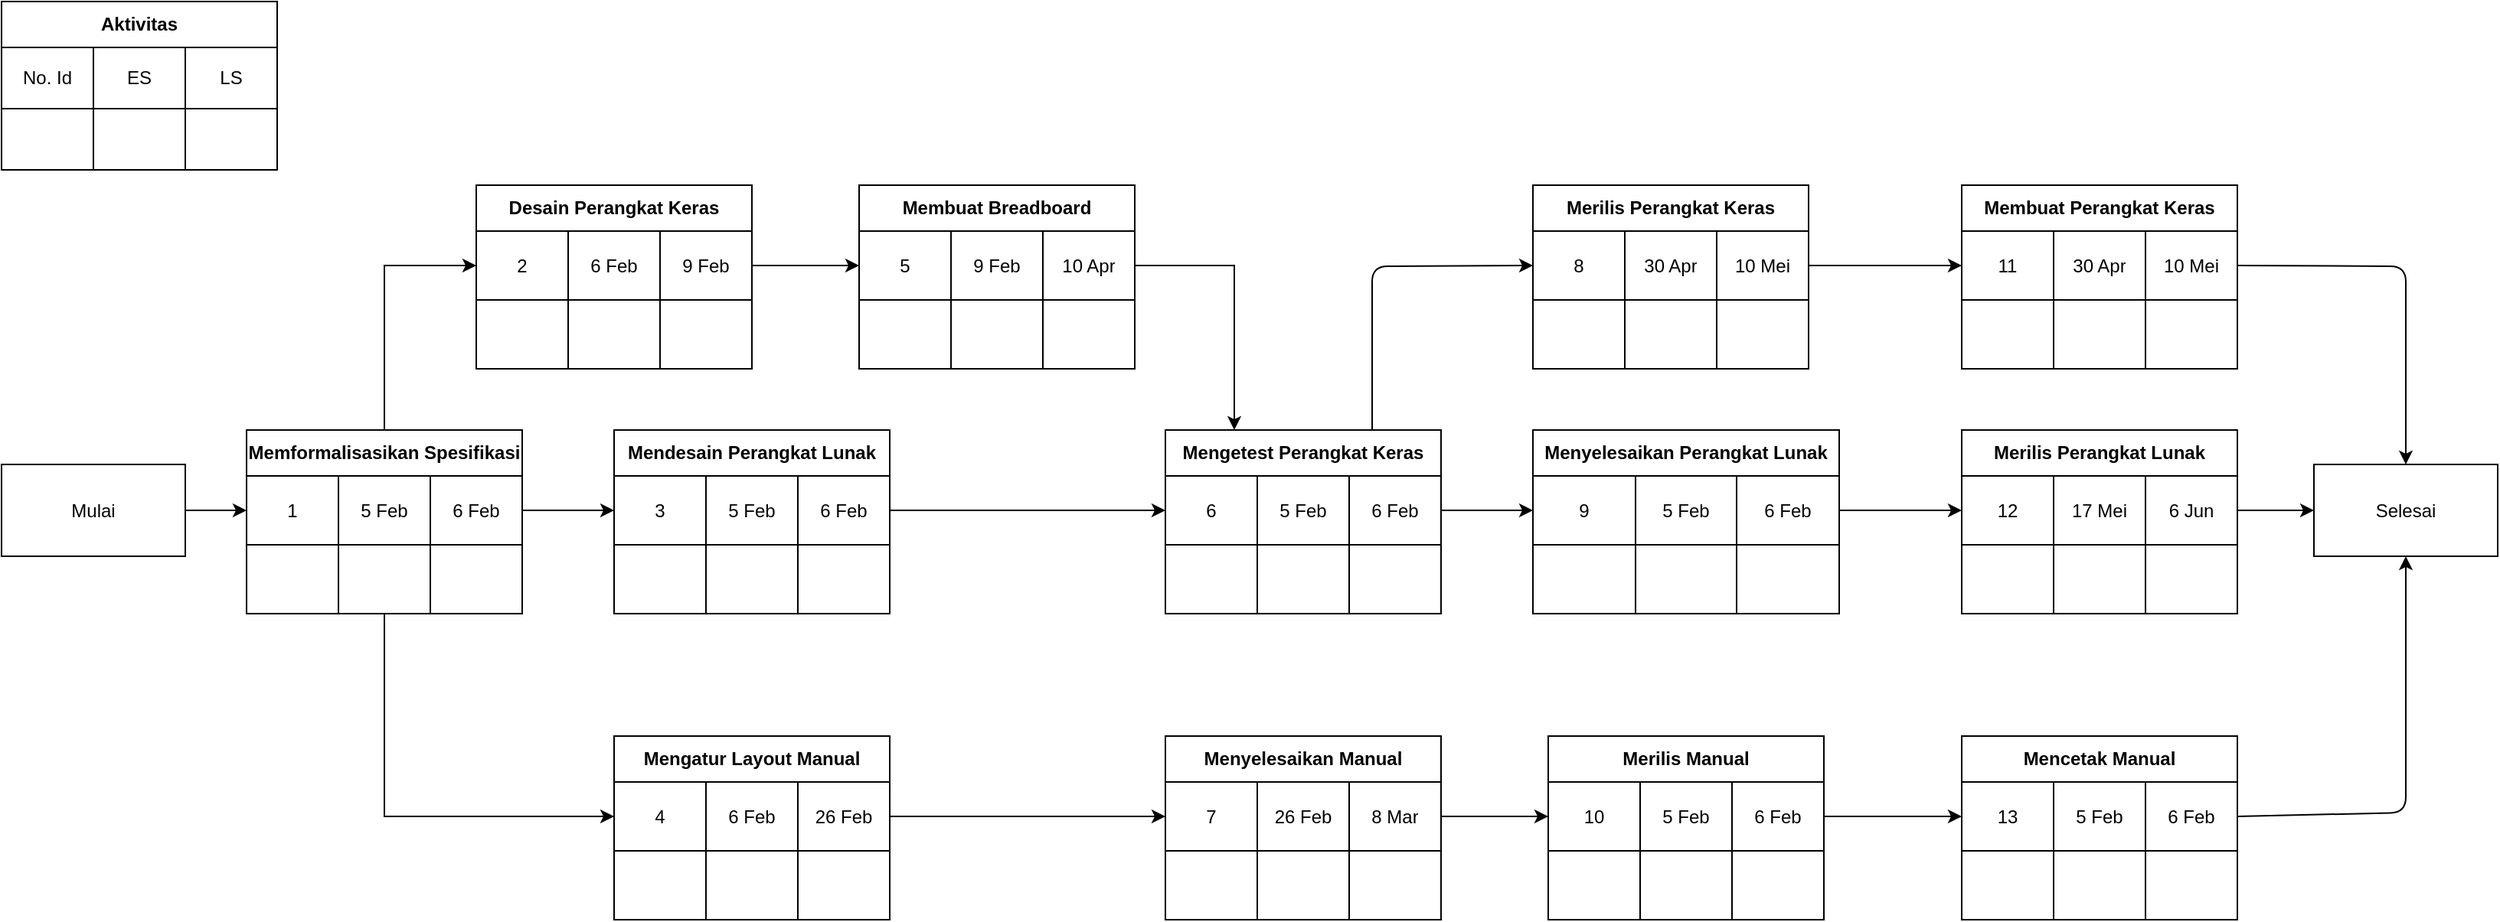 <mxfile version="13.10.0" type="github" pages="2">
  <diagram id="w-n2yBOvHbMStAPGtrfh" name="Page-1">
    <mxGraphModel dx="1504" dy="682" grid="1" gridSize="10" guides="1" tooltips="1" connect="1" arrows="1" fold="1" page="1" pageScale="1" pageWidth="850" pageHeight="1100" math="0" shadow="0">
      <root>
        <mxCell id="0" />
        <mxCell id="1" parent="0" />
        <mxCell id="4v-OU17Cv-sKRTJld7IA-16" value="Aktivitas" style="shape=table;html=1;whiteSpace=wrap;startSize=30;container=1;collapsible=0;childLayout=tableLayout;fontStyle=1;align=center;" vertex="1" parent="1">
          <mxGeometry width="180" height="110" as="geometry" />
        </mxCell>
        <mxCell id="4v-OU17Cv-sKRTJld7IA-17" value="" style="shape=partialRectangle;html=1;whiteSpace=wrap;collapsible=0;dropTarget=0;pointerEvents=0;fillColor=none;top=0;left=0;bottom=0;right=0;points=[[0,0.5],[1,0.5]];portConstraint=eastwest;" vertex="1" parent="4v-OU17Cv-sKRTJld7IA-16">
          <mxGeometry y="30" width="180" height="40" as="geometry" />
        </mxCell>
        <mxCell id="4v-OU17Cv-sKRTJld7IA-18" value="No. Id" style="shape=partialRectangle;html=1;whiteSpace=wrap;connectable=0;fillColor=none;top=0;left=0;bottom=0;right=0;overflow=hidden;" vertex="1" parent="4v-OU17Cv-sKRTJld7IA-17">
          <mxGeometry width="60" height="40" as="geometry" />
        </mxCell>
        <mxCell id="4v-OU17Cv-sKRTJld7IA-19" value="&lt;span&gt;ES&lt;/span&gt;" style="shape=partialRectangle;html=1;whiteSpace=wrap;connectable=0;fillColor=none;top=0;left=0;bottom=0;right=0;overflow=hidden;" vertex="1" parent="4v-OU17Cv-sKRTJld7IA-17">
          <mxGeometry x="60" width="60" height="40" as="geometry" />
        </mxCell>
        <mxCell id="4v-OU17Cv-sKRTJld7IA-20" value="LS" style="shape=partialRectangle;html=1;whiteSpace=wrap;connectable=0;fillColor=none;top=0;left=0;bottom=0;right=0;overflow=hidden;" vertex="1" parent="4v-OU17Cv-sKRTJld7IA-17">
          <mxGeometry x="120" width="60" height="40" as="geometry" />
        </mxCell>
        <mxCell id="4v-OU17Cv-sKRTJld7IA-21" value="" style="shape=partialRectangle;html=1;whiteSpace=wrap;collapsible=0;dropTarget=0;pointerEvents=0;fillColor=none;top=0;left=0;bottom=0;right=0;points=[[0,0.5],[1,0.5]];portConstraint=eastwest;" vertex="1" parent="4v-OU17Cv-sKRTJld7IA-16">
          <mxGeometry y="70" width="180" height="40" as="geometry" />
        </mxCell>
        <mxCell id="4v-OU17Cv-sKRTJld7IA-22" value="" style="shape=partialRectangle;html=1;whiteSpace=wrap;connectable=0;fillColor=none;top=0;left=0;bottom=0;right=0;overflow=hidden;" vertex="1" parent="4v-OU17Cv-sKRTJld7IA-21">
          <mxGeometry width="60" height="40" as="geometry" />
        </mxCell>
        <mxCell id="4v-OU17Cv-sKRTJld7IA-23" value="" style="shape=partialRectangle;html=1;whiteSpace=wrap;connectable=0;fillColor=none;top=0;left=0;bottom=0;right=0;overflow=hidden;" vertex="1" parent="4v-OU17Cv-sKRTJld7IA-21">
          <mxGeometry x="60" width="60" height="40" as="geometry" />
        </mxCell>
        <mxCell id="4v-OU17Cv-sKRTJld7IA-24" value="" style="shape=partialRectangle;html=1;whiteSpace=wrap;connectable=0;fillColor=none;top=0;left=0;bottom=0;right=0;overflow=hidden;" vertex="1" parent="4v-OU17Cv-sKRTJld7IA-21">
          <mxGeometry x="120" width="60" height="40" as="geometry" />
        </mxCell>
        <mxCell id="4v-OU17Cv-sKRTJld7IA-55" style="edgeStyle=orthogonalEdgeStyle;rounded=0;orthogonalLoop=1;jettySize=auto;html=1;entryX=0;entryY=0.5;entryDx=0;entryDy=0;" edge="1" parent="1" source="4v-OU17Cv-sKRTJld7IA-29" target="4v-OU17Cv-sKRTJld7IA-43">
          <mxGeometry relative="1" as="geometry" />
        </mxCell>
        <mxCell id="4v-OU17Cv-sKRTJld7IA-65" style="edgeStyle=orthogonalEdgeStyle;rounded=0;orthogonalLoop=1;jettySize=auto;html=1;entryX=0;entryY=0.5;entryDx=0;entryDy=0;" edge="1" parent="1" source="4v-OU17Cv-sKRTJld7IA-29" target="4v-OU17Cv-sKRTJld7IA-57">
          <mxGeometry relative="1" as="geometry" />
        </mxCell>
        <mxCell id="4v-OU17Cv-sKRTJld7IA-29" value="Memformalisasikan Spesifikasi" style="shape=table;html=1;whiteSpace=wrap;startSize=30;container=1;collapsible=0;childLayout=tableLayout;fontStyle=1;align=center;" vertex="1" parent="1">
          <mxGeometry x="160" y="280" width="180" height="120" as="geometry" />
        </mxCell>
        <mxCell id="4v-OU17Cv-sKRTJld7IA-30" value="" style="shape=partialRectangle;html=1;whiteSpace=wrap;collapsible=0;dropTarget=0;pointerEvents=0;fillColor=none;top=0;left=0;bottom=0;right=0;points=[[0,0.5],[1,0.5]];portConstraint=eastwest;" vertex="1" parent="4v-OU17Cv-sKRTJld7IA-29">
          <mxGeometry y="30" width="180" height="45" as="geometry" />
        </mxCell>
        <mxCell id="4v-OU17Cv-sKRTJld7IA-31" value="1" style="shape=partialRectangle;html=1;whiteSpace=wrap;connectable=0;fillColor=none;top=0;left=0;bottom=0;right=0;overflow=hidden;" vertex="1" parent="4v-OU17Cv-sKRTJld7IA-30">
          <mxGeometry width="60" height="45" as="geometry" />
        </mxCell>
        <mxCell id="4v-OU17Cv-sKRTJld7IA-32" value="&lt;span&gt;5 Feb&lt;/span&gt;" style="shape=partialRectangle;html=1;whiteSpace=wrap;connectable=0;fillColor=none;top=0;left=0;bottom=0;right=0;overflow=hidden;" vertex="1" parent="4v-OU17Cv-sKRTJld7IA-30">
          <mxGeometry x="60" width="60" height="45" as="geometry" />
        </mxCell>
        <mxCell id="4v-OU17Cv-sKRTJld7IA-33" value="6 Feb" style="shape=partialRectangle;html=1;whiteSpace=wrap;connectable=0;fillColor=none;top=0;left=0;bottom=0;right=0;overflow=hidden;" vertex="1" parent="4v-OU17Cv-sKRTJld7IA-30">
          <mxGeometry x="120" width="60" height="45" as="geometry" />
        </mxCell>
        <mxCell id="4v-OU17Cv-sKRTJld7IA-34" value="" style="shape=partialRectangle;html=1;whiteSpace=wrap;collapsible=0;dropTarget=0;pointerEvents=0;fillColor=none;top=0;left=0;bottom=0;right=0;points=[[0,0.5],[1,0.5]];portConstraint=eastwest;" vertex="1" parent="4v-OU17Cv-sKRTJld7IA-29">
          <mxGeometry y="75" width="180" height="45" as="geometry" />
        </mxCell>
        <mxCell id="4v-OU17Cv-sKRTJld7IA-35" value="" style="shape=partialRectangle;html=1;whiteSpace=wrap;connectable=0;fillColor=none;top=0;left=0;bottom=0;right=0;overflow=hidden;" vertex="1" parent="4v-OU17Cv-sKRTJld7IA-34">
          <mxGeometry width="60" height="45" as="geometry" />
        </mxCell>
        <mxCell id="4v-OU17Cv-sKRTJld7IA-36" value="" style="shape=partialRectangle;html=1;whiteSpace=wrap;connectable=0;fillColor=none;top=0;left=0;bottom=0;right=0;overflow=hidden;" vertex="1" parent="4v-OU17Cv-sKRTJld7IA-34">
          <mxGeometry x="60" width="60" height="45" as="geometry" />
        </mxCell>
        <mxCell id="4v-OU17Cv-sKRTJld7IA-37" value="" style="shape=partialRectangle;html=1;whiteSpace=wrap;connectable=0;fillColor=none;top=0;left=0;bottom=0;right=0;overflow=hidden;" vertex="1" parent="4v-OU17Cv-sKRTJld7IA-34">
          <mxGeometry x="120" width="60" height="45" as="geometry" />
        </mxCell>
        <mxCell id="4v-OU17Cv-sKRTJld7IA-42" value="Desain Perangkat Keras" style="shape=table;html=1;whiteSpace=wrap;startSize=30;container=1;collapsible=0;childLayout=tableLayout;fontStyle=1;align=center;" vertex="1" parent="1">
          <mxGeometry x="310" y="120" width="180" height="120" as="geometry" />
        </mxCell>
        <mxCell id="4v-OU17Cv-sKRTJld7IA-43" value="" style="shape=partialRectangle;html=1;whiteSpace=wrap;collapsible=0;dropTarget=0;pointerEvents=0;fillColor=none;top=0;left=0;bottom=0;right=0;points=[[0,0.5],[1,0.5]];portConstraint=eastwest;" vertex="1" parent="4v-OU17Cv-sKRTJld7IA-42">
          <mxGeometry y="30" width="180" height="45" as="geometry" />
        </mxCell>
        <mxCell id="4v-OU17Cv-sKRTJld7IA-44" value="2" style="shape=partialRectangle;html=1;whiteSpace=wrap;connectable=0;fillColor=none;top=0;left=0;bottom=0;right=0;overflow=hidden;" vertex="1" parent="4v-OU17Cv-sKRTJld7IA-43">
          <mxGeometry width="60" height="45" as="geometry" />
        </mxCell>
        <mxCell id="4v-OU17Cv-sKRTJld7IA-45" value="&lt;span&gt;6 Feb&lt;/span&gt;" style="shape=partialRectangle;html=1;whiteSpace=wrap;connectable=0;fillColor=none;top=0;left=0;bottom=0;right=0;overflow=hidden;" vertex="1" parent="4v-OU17Cv-sKRTJld7IA-43">
          <mxGeometry x="60" width="60" height="45" as="geometry" />
        </mxCell>
        <mxCell id="4v-OU17Cv-sKRTJld7IA-46" value="9 Feb" style="shape=partialRectangle;html=1;whiteSpace=wrap;connectable=0;fillColor=none;top=0;left=0;bottom=0;right=0;overflow=hidden;" vertex="1" parent="4v-OU17Cv-sKRTJld7IA-43">
          <mxGeometry x="120" width="60" height="45" as="geometry" />
        </mxCell>
        <mxCell id="4v-OU17Cv-sKRTJld7IA-47" value="" style="shape=partialRectangle;html=1;whiteSpace=wrap;collapsible=0;dropTarget=0;pointerEvents=0;fillColor=none;top=0;left=0;bottom=0;right=0;points=[[0,0.5],[1,0.5]];portConstraint=eastwest;" vertex="1" parent="4v-OU17Cv-sKRTJld7IA-42">
          <mxGeometry y="75" width="180" height="45" as="geometry" />
        </mxCell>
        <mxCell id="4v-OU17Cv-sKRTJld7IA-48" value="" style="shape=partialRectangle;html=1;whiteSpace=wrap;connectable=0;fillColor=none;top=0;left=0;bottom=0;right=0;overflow=hidden;" vertex="1" parent="4v-OU17Cv-sKRTJld7IA-47">
          <mxGeometry width="60" height="45" as="geometry" />
        </mxCell>
        <mxCell id="4v-OU17Cv-sKRTJld7IA-49" value="" style="shape=partialRectangle;html=1;whiteSpace=wrap;connectable=0;fillColor=none;top=0;left=0;bottom=0;right=0;overflow=hidden;" vertex="1" parent="4v-OU17Cv-sKRTJld7IA-47">
          <mxGeometry x="60" width="60" height="45" as="geometry" />
        </mxCell>
        <mxCell id="4v-OU17Cv-sKRTJld7IA-50" value="" style="shape=partialRectangle;html=1;whiteSpace=wrap;connectable=0;fillColor=none;top=0;left=0;bottom=0;right=0;overflow=hidden;" vertex="1" parent="4v-OU17Cv-sKRTJld7IA-47">
          <mxGeometry x="120" width="60" height="45" as="geometry" />
        </mxCell>
        <mxCell id="4v-OU17Cv-sKRTJld7IA-56" value="Mengatur Layout Manual" style="shape=table;html=1;whiteSpace=wrap;startSize=30;container=1;collapsible=0;childLayout=tableLayout;fontStyle=1;align=center;" vertex="1" parent="1">
          <mxGeometry x="400" y="480" width="180" height="120" as="geometry" />
        </mxCell>
        <mxCell id="4v-OU17Cv-sKRTJld7IA-57" value="" style="shape=partialRectangle;html=1;whiteSpace=wrap;collapsible=0;dropTarget=0;pointerEvents=0;fillColor=none;top=0;left=0;bottom=0;right=0;points=[[0,0.5],[1,0.5]];portConstraint=eastwest;" vertex="1" parent="4v-OU17Cv-sKRTJld7IA-56">
          <mxGeometry y="30" width="180" height="45" as="geometry" />
        </mxCell>
        <mxCell id="4v-OU17Cv-sKRTJld7IA-58" value="4" style="shape=partialRectangle;html=1;whiteSpace=wrap;connectable=0;fillColor=none;top=0;left=0;bottom=0;right=0;overflow=hidden;" vertex="1" parent="4v-OU17Cv-sKRTJld7IA-57">
          <mxGeometry width="60" height="45" as="geometry" />
        </mxCell>
        <mxCell id="4v-OU17Cv-sKRTJld7IA-59" value="&lt;span&gt;6 Feb&lt;/span&gt;" style="shape=partialRectangle;html=1;whiteSpace=wrap;connectable=0;fillColor=none;top=0;left=0;bottom=0;right=0;overflow=hidden;" vertex="1" parent="4v-OU17Cv-sKRTJld7IA-57">
          <mxGeometry x="60" width="60" height="45" as="geometry" />
        </mxCell>
        <mxCell id="4v-OU17Cv-sKRTJld7IA-60" value="26 Feb" style="shape=partialRectangle;html=1;whiteSpace=wrap;connectable=0;fillColor=none;top=0;left=0;bottom=0;right=0;overflow=hidden;" vertex="1" parent="4v-OU17Cv-sKRTJld7IA-57">
          <mxGeometry x="120" width="60" height="45" as="geometry" />
        </mxCell>
        <mxCell id="4v-OU17Cv-sKRTJld7IA-61" value="" style="shape=partialRectangle;html=1;whiteSpace=wrap;collapsible=0;dropTarget=0;pointerEvents=0;fillColor=none;top=0;left=0;bottom=0;right=0;points=[[0,0.5],[1,0.5]];portConstraint=eastwest;" vertex="1" parent="4v-OU17Cv-sKRTJld7IA-56">
          <mxGeometry y="75" width="180" height="45" as="geometry" />
        </mxCell>
        <mxCell id="4v-OU17Cv-sKRTJld7IA-62" value="" style="shape=partialRectangle;html=1;whiteSpace=wrap;connectable=0;fillColor=none;top=0;left=0;bottom=0;right=0;overflow=hidden;" vertex="1" parent="4v-OU17Cv-sKRTJld7IA-61">
          <mxGeometry width="60" height="45" as="geometry" />
        </mxCell>
        <mxCell id="4v-OU17Cv-sKRTJld7IA-63" value="" style="shape=partialRectangle;html=1;whiteSpace=wrap;connectable=0;fillColor=none;top=0;left=0;bottom=0;right=0;overflow=hidden;" vertex="1" parent="4v-OU17Cv-sKRTJld7IA-61">
          <mxGeometry x="60" width="60" height="45" as="geometry" />
        </mxCell>
        <mxCell id="4v-OU17Cv-sKRTJld7IA-64" value="" style="shape=partialRectangle;html=1;whiteSpace=wrap;connectable=0;fillColor=none;top=0;left=0;bottom=0;right=0;overflow=hidden;" vertex="1" parent="4v-OU17Cv-sKRTJld7IA-61">
          <mxGeometry x="120" width="60" height="45" as="geometry" />
        </mxCell>
        <mxCell id="4v-OU17Cv-sKRTJld7IA-66" value="Membuat Breadboard" style="shape=table;html=1;whiteSpace=wrap;startSize=30;container=1;collapsible=0;childLayout=tableLayout;fontStyle=1;align=center;" vertex="1" parent="1">
          <mxGeometry x="560" y="120" width="180" height="120" as="geometry" />
        </mxCell>
        <mxCell id="4v-OU17Cv-sKRTJld7IA-67" value="" style="shape=partialRectangle;html=1;whiteSpace=wrap;collapsible=0;dropTarget=0;pointerEvents=0;fillColor=none;top=0;left=0;bottom=0;right=0;points=[[0,0.5],[1,0.5]];portConstraint=eastwest;" vertex="1" parent="4v-OU17Cv-sKRTJld7IA-66">
          <mxGeometry y="30" width="180" height="45" as="geometry" />
        </mxCell>
        <mxCell id="4v-OU17Cv-sKRTJld7IA-68" value="5" style="shape=partialRectangle;html=1;whiteSpace=wrap;connectable=0;fillColor=none;top=0;left=0;bottom=0;right=0;overflow=hidden;" vertex="1" parent="4v-OU17Cv-sKRTJld7IA-67">
          <mxGeometry width="60" height="45" as="geometry" />
        </mxCell>
        <mxCell id="4v-OU17Cv-sKRTJld7IA-69" value="&lt;span&gt;9 Feb&lt;/span&gt;" style="shape=partialRectangle;html=1;whiteSpace=wrap;connectable=0;fillColor=none;top=0;left=0;bottom=0;right=0;overflow=hidden;" vertex="1" parent="4v-OU17Cv-sKRTJld7IA-67">
          <mxGeometry x="60" width="60" height="45" as="geometry" />
        </mxCell>
        <mxCell id="4v-OU17Cv-sKRTJld7IA-70" value="10 Apr" style="shape=partialRectangle;html=1;whiteSpace=wrap;connectable=0;fillColor=none;top=0;left=0;bottom=0;right=0;overflow=hidden;" vertex="1" parent="4v-OU17Cv-sKRTJld7IA-67">
          <mxGeometry x="120" width="60" height="45" as="geometry" />
        </mxCell>
        <mxCell id="4v-OU17Cv-sKRTJld7IA-71" value="" style="shape=partialRectangle;html=1;whiteSpace=wrap;collapsible=0;dropTarget=0;pointerEvents=0;fillColor=none;top=0;left=0;bottom=0;right=0;points=[[0,0.5],[1,0.5]];portConstraint=eastwest;" vertex="1" parent="4v-OU17Cv-sKRTJld7IA-66">
          <mxGeometry y="75" width="180" height="45" as="geometry" />
        </mxCell>
        <mxCell id="4v-OU17Cv-sKRTJld7IA-72" value="" style="shape=partialRectangle;html=1;whiteSpace=wrap;connectable=0;fillColor=none;top=0;left=0;bottom=0;right=0;overflow=hidden;" vertex="1" parent="4v-OU17Cv-sKRTJld7IA-71">
          <mxGeometry width="60" height="45" as="geometry" />
        </mxCell>
        <mxCell id="4v-OU17Cv-sKRTJld7IA-73" value="" style="shape=partialRectangle;html=1;whiteSpace=wrap;connectable=0;fillColor=none;top=0;left=0;bottom=0;right=0;overflow=hidden;" vertex="1" parent="4v-OU17Cv-sKRTJld7IA-71">
          <mxGeometry x="60" width="60" height="45" as="geometry" />
        </mxCell>
        <mxCell id="4v-OU17Cv-sKRTJld7IA-74" value="" style="shape=partialRectangle;html=1;whiteSpace=wrap;connectable=0;fillColor=none;top=0;left=0;bottom=0;right=0;overflow=hidden;" vertex="1" parent="4v-OU17Cv-sKRTJld7IA-71">
          <mxGeometry x="120" width="60" height="45" as="geometry" />
        </mxCell>
        <mxCell id="4v-OU17Cv-sKRTJld7IA-75" value="Menyelesaikan Manual" style="shape=table;html=1;whiteSpace=wrap;startSize=30;container=1;collapsible=0;childLayout=tableLayout;fontStyle=1;align=center;" vertex="1" parent="1">
          <mxGeometry x="760" y="480" width="180" height="120" as="geometry" />
        </mxCell>
        <mxCell id="4v-OU17Cv-sKRTJld7IA-76" value="" style="shape=partialRectangle;html=1;whiteSpace=wrap;collapsible=0;dropTarget=0;pointerEvents=0;fillColor=none;top=0;left=0;bottom=0;right=0;points=[[0,0.5],[1,0.5]];portConstraint=eastwest;" vertex="1" parent="4v-OU17Cv-sKRTJld7IA-75">
          <mxGeometry y="30" width="180" height="45" as="geometry" />
        </mxCell>
        <mxCell id="4v-OU17Cv-sKRTJld7IA-77" value="7" style="shape=partialRectangle;html=1;whiteSpace=wrap;connectable=0;fillColor=none;top=0;left=0;bottom=0;right=0;overflow=hidden;" vertex="1" parent="4v-OU17Cv-sKRTJld7IA-76">
          <mxGeometry width="60" height="45" as="geometry" />
        </mxCell>
        <mxCell id="4v-OU17Cv-sKRTJld7IA-78" value="&lt;span&gt;26 Feb&lt;/span&gt;" style="shape=partialRectangle;html=1;whiteSpace=wrap;connectable=0;fillColor=none;top=0;left=0;bottom=0;right=0;overflow=hidden;" vertex="1" parent="4v-OU17Cv-sKRTJld7IA-76">
          <mxGeometry x="60" width="60" height="45" as="geometry" />
        </mxCell>
        <mxCell id="4v-OU17Cv-sKRTJld7IA-79" value="8 Mar" style="shape=partialRectangle;html=1;whiteSpace=wrap;connectable=0;fillColor=none;top=0;left=0;bottom=0;right=0;overflow=hidden;" vertex="1" parent="4v-OU17Cv-sKRTJld7IA-76">
          <mxGeometry x="120" width="60" height="45" as="geometry" />
        </mxCell>
        <mxCell id="4v-OU17Cv-sKRTJld7IA-80" value="" style="shape=partialRectangle;html=1;whiteSpace=wrap;collapsible=0;dropTarget=0;pointerEvents=0;fillColor=none;top=0;left=0;bottom=0;right=0;points=[[0,0.5],[1,0.5]];portConstraint=eastwest;" vertex="1" parent="4v-OU17Cv-sKRTJld7IA-75">
          <mxGeometry y="75" width="180" height="45" as="geometry" />
        </mxCell>
        <mxCell id="4v-OU17Cv-sKRTJld7IA-81" value="" style="shape=partialRectangle;html=1;whiteSpace=wrap;connectable=0;fillColor=none;top=0;left=0;bottom=0;right=0;overflow=hidden;" vertex="1" parent="4v-OU17Cv-sKRTJld7IA-80">
          <mxGeometry width="60" height="45" as="geometry" />
        </mxCell>
        <mxCell id="4v-OU17Cv-sKRTJld7IA-82" value="" style="shape=partialRectangle;html=1;whiteSpace=wrap;connectable=0;fillColor=none;top=0;left=0;bottom=0;right=0;overflow=hidden;" vertex="1" parent="4v-OU17Cv-sKRTJld7IA-80">
          <mxGeometry x="60" width="60" height="45" as="geometry" />
        </mxCell>
        <mxCell id="4v-OU17Cv-sKRTJld7IA-83" value="" style="shape=partialRectangle;html=1;whiteSpace=wrap;connectable=0;fillColor=none;top=0;left=0;bottom=0;right=0;overflow=hidden;" vertex="1" parent="4v-OU17Cv-sKRTJld7IA-80">
          <mxGeometry x="120" width="60" height="45" as="geometry" />
        </mxCell>
        <mxCell id="4v-OU17Cv-sKRTJld7IA-96" value="Merilis Perangkat Keras" style="shape=table;html=1;whiteSpace=wrap;startSize=30;container=1;collapsible=0;childLayout=tableLayout;fontStyle=1;align=center;" vertex="1" parent="1">
          <mxGeometry x="1000" y="120" width="180" height="120" as="geometry" />
        </mxCell>
        <mxCell id="4v-OU17Cv-sKRTJld7IA-97" value="" style="shape=partialRectangle;html=1;whiteSpace=wrap;collapsible=0;dropTarget=0;pointerEvents=0;fillColor=none;top=0;left=0;bottom=0;right=0;points=[[0,0.5],[1,0.5]];portConstraint=eastwest;" vertex="1" parent="4v-OU17Cv-sKRTJld7IA-96">
          <mxGeometry y="30" width="180" height="45" as="geometry" />
        </mxCell>
        <mxCell id="4v-OU17Cv-sKRTJld7IA-98" value="8" style="shape=partialRectangle;html=1;whiteSpace=wrap;connectable=0;fillColor=none;top=0;left=0;bottom=0;right=0;overflow=hidden;" vertex="1" parent="4v-OU17Cv-sKRTJld7IA-97">
          <mxGeometry width="60" height="45" as="geometry" />
        </mxCell>
        <mxCell id="4v-OU17Cv-sKRTJld7IA-99" value="&lt;span&gt;30 Apr&lt;/span&gt;" style="shape=partialRectangle;html=1;whiteSpace=wrap;connectable=0;fillColor=none;top=0;left=0;bottom=0;right=0;overflow=hidden;" vertex="1" parent="4v-OU17Cv-sKRTJld7IA-97">
          <mxGeometry x="60" width="60" height="45" as="geometry" />
        </mxCell>
        <mxCell id="4v-OU17Cv-sKRTJld7IA-100" value="10 Mei" style="shape=partialRectangle;html=1;whiteSpace=wrap;connectable=0;fillColor=none;top=0;left=0;bottom=0;right=0;overflow=hidden;" vertex="1" parent="4v-OU17Cv-sKRTJld7IA-97">
          <mxGeometry x="120" width="60" height="45" as="geometry" />
        </mxCell>
        <mxCell id="4v-OU17Cv-sKRTJld7IA-101" value="" style="shape=partialRectangle;html=1;whiteSpace=wrap;collapsible=0;dropTarget=0;pointerEvents=0;fillColor=none;top=0;left=0;bottom=0;right=0;points=[[0,0.5],[1,0.5]];portConstraint=eastwest;" vertex="1" parent="4v-OU17Cv-sKRTJld7IA-96">
          <mxGeometry y="75" width="180" height="45" as="geometry" />
        </mxCell>
        <mxCell id="4v-OU17Cv-sKRTJld7IA-102" value="" style="shape=partialRectangle;html=1;whiteSpace=wrap;connectable=0;fillColor=none;top=0;left=0;bottom=0;right=0;overflow=hidden;" vertex="1" parent="4v-OU17Cv-sKRTJld7IA-101">
          <mxGeometry width="60" height="45" as="geometry" />
        </mxCell>
        <mxCell id="4v-OU17Cv-sKRTJld7IA-103" value="" style="shape=partialRectangle;html=1;whiteSpace=wrap;connectable=0;fillColor=none;top=0;left=0;bottom=0;right=0;overflow=hidden;" vertex="1" parent="4v-OU17Cv-sKRTJld7IA-101">
          <mxGeometry x="60" width="60" height="45" as="geometry" />
        </mxCell>
        <mxCell id="4v-OU17Cv-sKRTJld7IA-104" value="" style="shape=partialRectangle;html=1;whiteSpace=wrap;connectable=0;fillColor=none;top=0;left=0;bottom=0;right=0;overflow=hidden;" vertex="1" parent="4v-OU17Cv-sKRTJld7IA-101">
          <mxGeometry x="120" width="60" height="45" as="geometry" />
        </mxCell>
        <mxCell id="4v-OU17Cv-sKRTJld7IA-132" style="edgeStyle=orthogonalEdgeStyle;rounded=0;orthogonalLoop=1;jettySize=auto;html=1;entryX=0.25;entryY=0;entryDx=0;entryDy=0;" edge="1" parent="1" source="4v-OU17Cv-sKRTJld7IA-67" target="mlTYYdsjPMdNegPLDmmk-32">
          <mxGeometry relative="1" as="geometry">
            <mxPoint x="880" y="180" as="targetPoint" />
          </mxGeometry>
        </mxCell>
        <mxCell id="4v-OU17Cv-sKRTJld7IA-139" value="Merilis Perangkat Lunak" style="shape=table;html=1;whiteSpace=wrap;startSize=30;container=1;collapsible=0;childLayout=tableLayout;fontStyle=1;align=center;" vertex="1" parent="1">
          <mxGeometry x="1280" y="280" width="180" height="120" as="geometry" />
        </mxCell>
        <mxCell id="4v-OU17Cv-sKRTJld7IA-140" value="" style="shape=partialRectangle;html=1;whiteSpace=wrap;collapsible=0;dropTarget=0;pointerEvents=0;fillColor=none;top=0;left=0;bottom=0;right=0;points=[[0,0.5],[1,0.5]];portConstraint=eastwest;" vertex="1" parent="4v-OU17Cv-sKRTJld7IA-139">
          <mxGeometry y="30" width="180" height="45" as="geometry" />
        </mxCell>
        <mxCell id="4v-OU17Cv-sKRTJld7IA-141" value="12" style="shape=partialRectangle;html=1;whiteSpace=wrap;connectable=0;fillColor=none;top=0;left=0;bottom=0;right=0;overflow=hidden;" vertex="1" parent="4v-OU17Cv-sKRTJld7IA-140">
          <mxGeometry width="60" height="45" as="geometry" />
        </mxCell>
        <mxCell id="4v-OU17Cv-sKRTJld7IA-142" value="&lt;span&gt;17 Mei&lt;/span&gt;" style="shape=partialRectangle;html=1;whiteSpace=wrap;connectable=0;fillColor=none;top=0;left=0;bottom=0;right=0;overflow=hidden;" vertex="1" parent="4v-OU17Cv-sKRTJld7IA-140">
          <mxGeometry x="60" width="60" height="45" as="geometry" />
        </mxCell>
        <mxCell id="4v-OU17Cv-sKRTJld7IA-143" value="6 Jun" style="shape=partialRectangle;html=1;whiteSpace=wrap;connectable=0;fillColor=none;top=0;left=0;bottom=0;right=0;overflow=hidden;" vertex="1" parent="4v-OU17Cv-sKRTJld7IA-140">
          <mxGeometry x="120" width="60" height="45" as="geometry" />
        </mxCell>
        <mxCell id="4v-OU17Cv-sKRTJld7IA-144" value="" style="shape=partialRectangle;html=1;whiteSpace=wrap;collapsible=0;dropTarget=0;pointerEvents=0;fillColor=none;top=0;left=0;bottom=0;right=0;points=[[0,0.5],[1,0.5]];portConstraint=eastwest;" vertex="1" parent="4v-OU17Cv-sKRTJld7IA-139">
          <mxGeometry y="75" width="180" height="45" as="geometry" />
        </mxCell>
        <mxCell id="4v-OU17Cv-sKRTJld7IA-145" value="" style="shape=partialRectangle;html=1;whiteSpace=wrap;connectable=0;fillColor=none;top=0;left=0;bottom=0;right=0;overflow=hidden;" vertex="1" parent="4v-OU17Cv-sKRTJld7IA-144">
          <mxGeometry width="60" height="45" as="geometry" />
        </mxCell>
        <mxCell id="4v-OU17Cv-sKRTJld7IA-146" value="" style="shape=partialRectangle;html=1;whiteSpace=wrap;connectable=0;fillColor=none;top=0;left=0;bottom=0;right=0;overflow=hidden;" vertex="1" parent="4v-OU17Cv-sKRTJld7IA-144">
          <mxGeometry x="60" width="60" height="45" as="geometry" />
        </mxCell>
        <mxCell id="4v-OU17Cv-sKRTJld7IA-147" value="" style="shape=partialRectangle;html=1;whiteSpace=wrap;connectable=0;fillColor=none;top=0;left=0;bottom=0;right=0;overflow=hidden;" vertex="1" parent="4v-OU17Cv-sKRTJld7IA-144">
          <mxGeometry x="120" width="60" height="45" as="geometry" />
        </mxCell>
        <mxCell id="mlTYYdsjPMdNegPLDmmk-11" value="Mendesain Perangkat Lunak" style="shape=table;html=1;whiteSpace=wrap;startSize=30;container=1;collapsible=0;childLayout=tableLayout;fontStyle=1;align=center;" vertex="1" parent="1">
          <mxGeometry x="400" y="280" width="180" height="120" as="geometry" />
        </mxCell>
        <mxCell id="mlTYYdsjPMdNegPLDmmk-12" value="" style="shape=partialRectangle;html=1;whiteSpace=wrap;collapsible=0;dropTarget=0;pointerEvents=0;fillColor=none;top=0;left=0;bottom=0;right=0;points=[[0,0.5],[1,0.5]];portConstraint=eastwest;" vertex="1" parent="mlTYYdsjPMdNegPLDmmk-11">
          <mxGeometry y="30" width="180" height="45" as="geometry" />
        </mxCell>
        <mxCell id="mlTYYdsjPMdNegPLDmmk-13" value="3" style="shape=partialRectangle;html=1;whiteSpace=wrap;connectable=0;fillColor=none;top=0;left=0;bottom=0;right=0;overflow=hidden;" vertex="1" parent="mlTYYdsjPMdNegPLDmmk-12">
          <mxGeometry width="60" height="45" as="geometry" />
        </mxCell>
        <mxCell id="mlTYYdsjPMdNegPLDmmk-14" value="&lt;span&gt;5 Feb&lt;/span&gt;" style="shape=partialRectangle;html=1;whiteSpace=wrap;connectable=0;fillColor=none;top=0;left=0;bottom=0;right=0;overflow=hidden;" vertex="1" parent="mlTYYdsjPMdNegPLDmmk-12">
          <mxGeometry x="60" width="60" height="45" as="geometry" />
        </mxCell>
        <mxCell id="mlTYYdsjPMdNegPLDmmk-15" value="6 Feb" style="shape=partialRectangle;html=1;whiteSpace=wrap;connectable=0;fillColor=none;top=0;left=0;bottom=0;right=0;overflow=hidden;" vertex="1" parent="mlTYYdsjPMdNegPLDmmk-12">
          <mxGeometry x="120" width="60" height="45" as="geometry" />
        </mxCell>
        <mxCell id="mlTYYdsjPMdNegPLDmmk-16" value="" style="shape=partialRectangle;html=1;whiteSpace=wrap;collapsible=0;dropTarget=0;pointerEvents=0;fillColor=none;top=0;left=0;bottom=0;right=0;points=[[0,0.5],[1,0.5]];portConstraint=eastwest;" vertex="1" parent="mlTYYdsjPMdNegPLDmmk-11">
          <mxGeometry y="75" width="180" height="45" as="geometry" />
        </mxCell>
        <mxCell id="mlTYYdsjPMdNegPLDmmk-17" value="" style="shape=partialRectangle;html=1;whiteSpace=wrap;connectable=0;fillColor=none;top=0;left=0;bottom=0;right=0;overflow=hidden;" vertex="1" parent="mlTYYdsjPMdNegPLDmmk-16">
          <mxGeometry width="60" height="45" as="geometry" />
        </mxCell>
        <mxCell id="mlTYYdsjPMdNegPLDmmk-18" value="" style="shape=partialRectangle;html=1;whiteSpace=wrap;connectable=0;fillColor=none;top=0;left=0;bottom=0;right=0;overflow=hidden;" vertex="1" parent="mlTYYdsjPMdNegPLDmmk-16">
          <mxGeometry x="60" width="60" height="45" as="geometry" />
        </mxCell>
        <mxCell id="mlTYYdsjPMdNegPLDmmk-19" value="" style="shape=partialRectangle;html=1;whiteSpace=wrap;connectable=0;fillColor=none;top=0;left=0;bottom=0;right=0;overflow=hidden;" vertex="1" parent="mlTYYdsjPMdNegPLDmmk-16">
          <mxGeometry x="120" width="60" height="45" as="geometry" />
        </mxCell>
        <mxCell id="mlTYYdsjPMdNegPLDmmk-32" value="Mengetest Perangkat Keras" style="shape=table;html=1;whiteSpace=wrap;startSize=30;container=1;collapsible=0;childLayout=tableLayout;fontStyle=1;align=center;" vertex="1" parent="1">
          <mxGeometry x="760" y="280" width="180" height="120" as="geometry" />
        </mxCell>
        <mxCell id="mlTYYdsjPMdNegPLDmmk-33" value="" style="shape=partialRectangle;html=1;whiteSpace=wrap;collapsible=0;dropTarget=0;pointerEvents=0;fillColor=none;top=0;left=0;bottom=0;right=0;points=[[0,0.5],[1,0.5]];portConstraint=eastwest;" vertex="1" parent="mlTYYdsjPMdNegPLDmmk-32">
          <mxGeometry y="30" width="180" height="45" as="geometry" />
        </mxCell>
        <mxCell id="mlTYYdsjPMdNegPLDmmk-34" value="6" style="shape=partialRectangle;html=1;whiteSpace=wrap;connectable=0;fillColor=none;top=0;left=0;bottom=0;right=0;overflow=hidden;" vertex="1" parent="mlTYYdsjPMdNegPLDmmk-33">
          <mxGeometry width="60" height="45" as="geometry" />
        </mxCell>
        <mxCell id="mlTYYdsjPMdNegPLDmmk-35" value="&lt;span&gt;5 Feb&lt;/span&gt;" style="shape=partialRectangle;html=1;whiteSpace=wrap;connectable=0;fillColor=none;top=0;left=0;bottom=0;right=0;overflow=hidden;" vertex="1" parent="mlTYYdsjPMdNegPLDmmk-33">
          <mxGeometry x="60" width="60" height="45" as="geometry" />
        </mxCell>
        <mxCell id="mlTYYdsjPMdNegPLDmmk-36" value="6 Feb" style="shape=partialRectangle;html=1;whiteSpace=wrap;connectable=0;fillColor=none;top=0;left=0;bottom=0;right=0;overflow=hidden;" vertex="1" parent="mlTYYdsjPMdNegPLDmmk-33">
          <mxGeometry x="120" width="60" height="45" as="geometry" />
        </mxCell>
        <mxCell id="mlTYYdsjPMdNegPLDmmk-37" value="" style="shape=partialRectangle;html=1;whiteSpace=wrap;collapsible=0;dropTarget=0;pointerEvents=0;fillColor=none;top=0;left=0;bottom=0;right=0;points=[[0,0.5],[1,0.5]];portConstraint=eastwest;" vertex="1" parent="mlTYYdsjPMdNegPLDmmk-32">
          <mxGeometry y="75" width="180" height="45" as="geometry" />
        </mxCell>
        <mxCell id="mlTYYdsjPMdNegPLDmmk-38" value="" style="shape=partialRectangle;html=1;whiteSpace=wrap;connectable=0;fillColor=none;top=0;left=0;bottom=0;right=0;overflow=hidden;" vertex="1" parent="mlTYYdsjPMdNegPLDmmk-37">
          <mxGeometry width="60" height="45" as="geometry" />
        </mxCell>
        <mxCell id="mlTYYdsjPMdNegPLDmmk-39" value="" style="shape=partialRectangle;html=1;whiteSpace=wrap;connectable=0;fillColor=none;top=0;left=0;bottom=0;right=0;overflow=hidden;" vertex="1" parent="mlTYYdsjPMdNegPLDmmk-37">
          <mxGeometry x="60" width="60" height="45" as="geometry" />
        </mxCell>
        <mxCell id="mlTYYdsjPMdNegPLDmmk-40" value="" style="shape=partialRectangle;html=1;whiteSpace=wrap;connectable=0;fillColor=none;top=0;left=0;bottom=0;right=0;overflow=hidden;" vertex="1" parent="mlTYYdsjPMdNegPLDmmk-37">
          <mxGeometry x="120" width="60" height="45" as="geometry" />
        </mxCell>
        <mxCell id="mlTYYdsjPMdNegPLDmmk-44" value="Merilis Manual" style="shape=table;html=1;whiteSpace=wrap;startSize=30;container=1;collapsible=0;childLayout=tableLayout;fontStyle=1;align=center;" vertex="1" parent="1">
          <mxGeometry x="1010" y="480" width="180" height="120" as="geometry" />
        </mxCell>
        <mxCell id="mlTYYdsjPMdNegPLDmmk-45" value="" style="shape=partialRectangle;html=1;whiteSpace=wrap;collapsible=0;dropTarget=0;pointerEvents=0;fillColor=none;top=0;left=0;bottom=0;right=0;points=[[0,0.5],[1,0.5]];portConstraint=eastwest;" vertex="1" parent="mlTYYdsjPMdNegPLDmmk-44">
          <mxGeometry y="30" width="180" height="45" as="geometry" />
        </mxCell>
        <mxCell id="mlTYYdsjPMdNegPLDmmk-46" value="10" style="shape=partialRectangle;html=1;whiteSpace=wrap;connectable=0;fillColor=none;top=0;left=0;bottom=0;right=0;overflow=hidden;" vertex="1" parent="mlTYYdsjPMdNegPLDmmk-45">
          <mxGeometry width="60" height="45" as="geometry" />
        </mxCell>
        <mxCell id="mlTYYdsjPMdNegPLDmmk-47" value="&lt;span&gt;5 Feb&lt;/span&gt;" style="shape=partialRectangle;html=1;whiteSpace=wrap;connectable=0;fillColor=none;top=0;left=0;bottom=0;right=0;overflow=hidden;" vertex="1" parent="mlTYYdsjPMdNegPLDmmk-45">
          <mxGeometry x="60" width="60" height="45" as="geometry" />
        </mxCell>
        <mxCell id="mlTYYdsjPMdNegPLDmmk-48" value="6 Feb" style="shape=partialRectangle;html=1;whiteSpace=wrap;connectable=0;fillColor=none;top=0;left=0;bottom=0;right=0;overflow=hidden;" vertex="1" parent="mlTYYdsjPMdNegPLDmmk-45">
          <mxGeometry x="120" width="60" height="45" as="geometry" />
        </mxCell>
        <mxCell id="mlTYYdsjPMdNegPLDmmk-49" value="" style="shape=partialRectangle;html=1;whiteSpace=wrap;collapsible=0;dropTarget=0;pointerEvents=0;fillColor=none;top=0;left=0;bottom=0;right=0;points=[[0,0.5],[1,0.5]];portConstraint=eastwest;" vertex="1" parent="mlTYYdsjPMdNegPLDmmk-44">
          <mxGeometry y="75" width="180" height="45" as="geometry" />
        </mxCell>
        <mxCell id="mlTYYdsjPMdNegPLDmmk-50" value="" style="shape=partialRectangle;html=1;whiteSpace=wrap;connectable=0;fillColor=none;top=0;left=0;bottom=0;right=0;overflow=hidden;" vertex="1" parent="mlTYYdsjPMdNegPLDmmk-49">
          <mxGeometry width="60" height="45" as="geometry" />
        </mxCell>
        <mxCell id="mlTYYdsjPMdNegPLDmmk-51" value="" style="shape=partialRectangle;html=1;whiteSpace=wrap;connectable=0;fillColor=none;top=0;left=0;bottom=0;right=0;overflow=hidden;" vertex="1" parent="mlTYYdsjPMdNegPLDmmk-49">
          <mxGeometry x="60" width="60" height="45" as="geometry" />
        </mxCell>
        <mxCell id="mlTYYdsjPMdNegPLDmmk-52" value="" style="shape=partialRectangle;html=1;whiteSpace=wrap;connectable=0;fillColor=none;top=0;left=0;bottom=0;right=0;overflow=hidden;" vertex="1" parent="mlTYYdsjPMdNegPLDmmk-49">
          <mxGeometry x="120" width="60" height="45" as="geometry" />
        </mxCell>
        <mxCell id="mlTYYdsjPMdNegPLDmmk-56" value="Menyelesaikan Perangkat Lunak" style="shape=table;html=1;whiteSpace=wrap;startSize=30;container=1;collapsible=0;childLayout=tableLayout;fontStyle=1;align=center;" vertex="1" parent="1">
          <mxGeometry x="1000" y="280" width="200" height="120" as="geometry" />
        </mxCell>
        <mxCell id="mlTYYdsjPMdNegPLDmmk-57" value="" style="shape=partialRectangle;html=1;whiteSpace=wrap;collapsible=0;dropTarget=0;pointerEvents=0;fillColor=none;top=0;left=0;bottom=0;right=0;points=[[0,0.5],[1,0.5]];portConstraint=eastwest;" vertex="1" parent="mlTYYdsjPMdNegPLDmmk-56">
          <mxGeometry y="30" width="200" height="45" as="geometry" />
        </mxCell>
        <mxCell id="mlTYYdsjPMdNegPLDmmk-58" value="9" style="shape=partialRectangle;html=1;whiteSpace=wrap;connectable=0;fillColor=none;top=0;left=0;bottom=0;right=0;overflow=hidden;" vertex="1" parent="mlTYYdsjPMdNegPLDmmk-57">
          <mxGeometry width="67" height="45" as="geometry" />
        </mxCell>
        <mxCell id="mlTYYdsjPMdNegPLDmmk-59" value="&lt;span&gt;5 Feb&lt;/span&gt;" style="shape=partialRectangle;html=1;whiteSpace=wrap;connectable=0;fillColor=none;top=0;left=0;bottom=0;right=0;overflow=hidden;" vertex="1" parent="mlTYYdsjPMdNegPLDmmk-57">
          <mxGeometry x="67" width="66" height="45" as="geometry" />
        </mxCell>
        <mxCell id="mlTYYdsjPMdNegPLDmmk-60" value="6 Feb" style="shape=partialRectangle;html=1;whiteSpace=wrap;connectable=0;fillColor=none;top=0;left=0;bottom=0;right=0;overflow=hidden;" vertex="1" parent="mlTYYdsjPMdNegPLDmmk-57">
          <mxGeometry x="133" width="67" height="45" as="geometry" />
        </mxCell>
        <mxCell id="mlTYYdsjPMdNegPLDmmk-61" value="" style="shape=partialRectangle;html=1;whiteSpace=wrap;collapsible=0;dropTarget=0;pointerEvents=0;fillColor=none;top=0;left=0;bottom=0;right=0;points=[[0,0.5],[1,0.5]];portConstraint=eastwest;" vertex="1" parent="mlTYYdsjPMdNegPLDmmk-56">
          <mxGeometry y="75" width="200" height="45" as="geometry" />
        </mxCell>
        <mxCell id="mlTYYdsjPMdNegPLDmmk-62" value="" style="shape=partialRectangle;html=1;whiteSpace=wrap;connectable=0;fillColor=none;top=0;left=0;bottom=0;right=0;overflow=hidden;" vertex="1" parent="mlTYYdsjPMdNegPLDmmk-61">
          <mxGeometry width="67" height="45" as="geometry" />
        </mxCell>
        <mxCell id="mlTYYdsjPMdNegPLDmmk-63" value="" style="shape=partialRectangle;html=1;whiteSpace=wrap;connectable=0;fillColor=none;top=0;left=0;bottom=0;right=0;overflow=hidden;" vertex="1" parent="mlTYYdsjPMdNegPLDmmk-61">
          <mxGeometry x="67" width="66" height="45" as="geometry" />
        </mxCell>
        <mxCell id="mlTYYdsjPMdNegPLDmmk-64" value="" style="shape=partialRectangle;html=1;whiteSpace=wrap;connectable=0;fillColor=none;top=0;left=0;bottom=0;right=0;overflow=hidden;" vertex="1" parent="mlTYYdsjPMdNegPLDmmk-61">
          <mxGeometry x="133" width="67" height="45" as="geometry" />
        </mxCell>
        <mxCell id="mlTYYdsjPMdNegPLDmmk-68" value="Membuat Perangkat Keras" style="shape=table;html=1;whiteSpace=wrap;startSize=30;container=1;collapsible=0;childLayout=tableLayout;fontStyle=1;align=center;" vertex="1" parent="1">
          <mxGeometry x="1280" y="120" width="180" height="120" as="geometry" />
        </mxCell>
        <mxCell id="mlTYYdsjPMdNegPLDmmk-69" value="" style="shape=partialRectangle;html=1;whiteSpace=wrap;collapsible=0;dropTarget=0;pointerEvents=0;fillColor=none;top=0;left=0;bottom=0;right=0;points=[[0,0.5],[1,0.5]];portConstraint=eastwest;" vertex="1" parent="mlTYYdsjPMdNegPLDmmk-68">
          <mxGeometry y="30" width="180" height="45" as="geometry" />
        </mxCell>
        <mxCell id="mlTYYdsjPMdNegPLDmmk-70" value="11" style="shape=partialRectangle;html=1;whiteSpace=wrap;connectable=0;fillColor=none;top=0;left=0;bottom=0;right=0;overflow=hidden;" vertex="1" parent="mlTYYdsjPMdNegPLDmmk-69">
          <mxGeometry width="60" height="45" as="geometry" />
        </mxCell>
        <mxCell id="mlTYYdsjPMdNegPLDmmk-71" value="&lt;span&gt;30 Apr&lt;/span&gt;" style="shape=partialRectangle;html=1;whiteSpace=wrap;connectable=0;fillColor=none;top=0;left=0;bottom=0;right=0;overflow=hidden;" vertex="1" parent="mlTYYdsjPMdNegPLDmmk-69">
          <mxGeometry x="60" width="60" height="45" as="geometry" />
        </mxCell>
        <mxCell id="mlTYYdsjPMdNegPLDmmk-72" value="10 Mei" style="shape=partialRectangle;html=1;whiteSpace=wrap;connectable=0;fillColor=none;top=0;left=0;bottom=0;right=0;overflow=hidden;" vertex="1" parent="mlTYYdsjPMdNegPLDmmk-69">
          <mxGeometry x="120" width="60" height="45" as="geometry" />
        </mxCell>
        <mxCell id="mlTYYdsjPMdNegPLDmmk-73" value="" style="shape=partialRectangle;html=1;whiteSpace=wrap;collapsible=0;dropTarget=0;pointerEvents=0;fillColor=none;top=0;left=0;bottom=0;right=0;points=[[0,0.5],[1,0.5]];portConstraint=eastwest;" vertex="1" parent="mlTYYdsjPMdNegPLDmmk-68">
          <mxGeometry y="75" width="180" height="45" as="geometry" />
        </mxCell>
        <mxCell id="mlTYYdsjPMdNegPLDmmk-74" value="" style="shape=partialRectangle;html=1;whiteSpace=wrap;connectable=0;fillColor=none;top=0;left=0;bottom=0;right=0;overflow=hidden;" vertex="1" parent="mlTYYdsjPMdNegPLDmmk-73">
          <mxGeometry width="60" height="45" as="geometry" />
        </mxCell>
        <mxCell id="mlTYYdsjPMdNegPLDmmk-75" value="" style="shape=partialRectangle;html=1;whiteSpace=wrap;connectable=0;fillColor=none;top=0;left=0;bottom=0;right=0;overflow=hidden;" vertex="1" parent="mlTYYdsjPMdNegPLDmmk-73">
          <mxGeometry x="60" width="60" height="45" as="geometry" />
        </mxCell>
        <mxCell id="mlTYYdsjPMdNegPLDmmk-76" value="" style="shape=partialRectangle;html=1;whiteSpace=wrap;connectable=0;fillColor=none;top=0;left=0;bottom=0;right=0;overflow=hidden;" vertex="1" parent="mlTYYdsjPMdNegPLDmmk-73">
          <mxGeometry x="120" width="60" height="45" as="geometry" />
        </mxCell>
        <mxCell id="mlTYYdsjPMdNegPLDmmk-77" value="Mencetak Manual" style="shape=table;html=1;whiteSpace=wrap;startSize=30;container=1;collapsible=0;childLayout=tableLayout;fontStyle=1;align=center;" vertex="1" parent="1">
          <mxGeometry x="1280" y="480" width="180" height="120" as="geometry" />
        </mxCell>
        <mxCell id="mlTYYdsjPMdNegPLDmmk-78" value="" style="shape=partialRectangle;html=1;whiteSpace=wrap;collapsible=0;dropTarget=0;pointerEvents=0;fillColor=none;top=0;left=0;bottom=0;right=0;points=[[0,0.5],[1,0.5]];portConstraint=eastwest;" vertex="1" parent="mlTYYdsjPMdNegPLDmmk-77">
          <mxGeometry y="30" width="180" height="45" as="geometry" />
        </mxCell>
        <mxCell id="mlTYYdsjPMdNegPLDmmk-79" value="13" style="shape=partialRectangle;html=1;whiteSpace=wrap;connectable=0;fillColor=none;top=0;left=0;bottom=0;right=0;overflow=hidden;" vertex="1" parent="mlTYYdsjPMdNegPLDmmk-78">
          <mxGeometry width="60" height="45" as="geometry" />
        </mxCell>
        <mxCell id="mlTYYdsjPMdNegPLDmmk-80" value="&lt;span&gt;5 Feb&lt;/span&gt;" style="shape=partialRectangle;html=1;whiteSpace=wrap;connectable=0;fillColor=none;top=0;left=0;bottom=0;right=0;overflow=hidden;" vertex="1" parent="mlTYYdsjPMdNegPLDmmk-78">
          <mxGeometry x="60" width="60" height="45" as="geometry" />
        </mxCell>
        <mxCell id="mlTYYdsjPMdNegPLDmmk-81" value="6 Feb" style="shape=partialRectangle;html=1;whiteSpace=wrap;connectable=0;fillColor=none;top=0;left=0;bottom=0;right=0;overflow=hidden;" vertex="1" parent="mlTYYdsjPMdNegPLDmmk-78">
          <mxGeometry x="120" width="60" height="45" as="geometry" />
        </mxCell>
        <mxCell id="mlTYYdsjPMdNegPLDmmk-82" value="" style="shape=partialRectangle;html=1;whiteSpace=wrap;collapsible=0;dropTarget=0;pointerEvents=0;fillColor=none;top=0;left=0;bottom=0;right=0;points=[[0,0.5],[1,0.5]];portConstraint=eastwest;" vertex="1" parent="mlTYYdsjPMdNegPLDmmk-77">
          <mxGeometry y="75" width="180" height="45" as="geometry" />
        </mxCell>
        <mxCell id="mlTYYdsjPMdNegPLDmmk-83" value="" style="shape=partialRectangle;html=1;whiteSpace=wrap;connectable=0;fillColor=none;top=0;left=0;bottom=0;right=0;overflow=hidden;" vertex="1" parent="mlTYYdsjPMdNegPLDmmk-82">
          <mxGeometry width="60" height="45" as="geometry" />
        </mxCell>
        <mxCell id="mlTYYdsjPMdNegPLDmmk-84" value="" style="shape=partialRectangle;html=1;whiteSpace=wrap;connectable=0;fillColor=none;top=0;left=0;bottom=0;right=0;overflow=hidden;" vertex="1" parent="mlTYYdsjPMdNegPLDmmk-82">
          <mxGeometry x="60" width="60" height="45" as="geometry" />
        </mxCell>
        <mxCell id="mlTYYdsjPMdNegPLDmmk-85" value="" style="shape=partialRectangle;html=1;whiteSpace=wrap;connectable=0;fillColor=none;top=0;left=0;bottom=0;right=0;overflow=hidden;" vertex="1" parent="mlTYYdsjPMdNegPLDmmk-82">
          <mxGeometry x="120" width="60" height="45" as="geometry" />
        </mxCell>
        <mxCell id="mlTYYdsjPMdNegPLDmmk-89" value="" style="endArrow=classic;html=1;exitX=1;exitY=0.5;exitDx=0;exitDy=0;entryX=0;entryY=0.5;entryDx=0;entryDy=0;" edge="1" parent="1" source="4v-OU17Cv-sKRTJld7IA-30" target="mlTYYdsjPMdNegPLDmmk-12">
          <mxGeometry width="50" height="50" relative="1" as="geometry">
            <mxPoint x="530" y="460" as="sourcePoint" />
            <mxPoint x="580" y="410" as="targetPoint" />
          </mxGeometry>
        </mxCell>
        <mxCell id="mlTYYdsjPMdNegPLDmmk-90" value="" style="endArrow=classic;html=1;exitX=1;exitY=0.5;exitDx=0;exitDy=0;entryX=0;entryY=0.5;entryDx=0;entryDy=0;" edge="1" parent="1" source="mlTYYdsjPMdNegPLDmmk-12" target="mlTYYdsjPMdNegPLDmmk-33">
          <mxGeometry width="50" height="50" relative="1" as="geometry">
            <mxPoint x="590" y="330" as="sourcePoint" />
            <mxPoint x="760" y="330" as="targetPoint" />
          </mxGeometry>
        </mxCell>
        <mxCell id="mlTYYdsjPMdNegPLDmmk-91" value="" style="endArrow=classic;html=1;exitX=1;exitY=0.5;exitDx=0;exitDy=0;entryX=0;entryY=0.5;entryDx=0;entryDy=0;" edge="1" parent="1" source="4v-OU17Cv-sKRTJld7IA-43" target="4v-OU17Cv-sKRTJld7IA-67">
          <mxGeometry width="50" height="50" relative="1" as="geometry">
            <mxPoint x="490" y="190" as="sourcePoint" />
            <mxPoint x="680" y="192.5" as="targetPoint" />
          </mxGeometry>
        </mxCell>
        <mxCell id="mlTYYdsjPMdNegPLDmmk-92" value="" style="endArrow=classic;html=1;exitX=1;exitY=0.5;exitDx=0;exitDy=0;entryX=0;entryY=0.5;entryDx=0;entryDy=0;" edge="1" parent="1" source="4v-OU17Cv-sKRTJld7IA-57" target="4v-OU17Cv-sKRTJld7IA-76">
          <mxGeometry width="50" height="50" relative="1" as="geometry">
            <mxPoint x="560" y="620" as="sourcePoint" />
            <mxPoint x="640" y="620" as="targetPoint" />
          </mxGeometry>
        </mxCell>
        <mxCell id="mlTYYdsjPMdNegPLDmmk-93" value="" style="endArrow=classic;html=1;exitX=1;exitY=0.5;exitDx=0;exitDy=0;entryX=0;entryY=0.5;entryDx=0;entryDy=0;" edge="1" parent="1" source="4v-OU17Cv-sKRTJld7IA-76" target="mlTYYdsjPMdNegPLDmmk-45">
          <mxGeometry width="50" height="50" relative="1" as="geometry">
            <mxPoint x="870" y="660" as="sourcePoint" />
            <mxPoint x="1060" y="662.5" as="targetPoint" />
          </mxGeometry>
        </mxCell>
        <mxCell id="mlTYYdsjPMdNegPLDmmk-96" value="" style="endArrow=classic;html=1;exitX=0.75;exitY=0;exitDx=0;exitDy=0;entryX=0;entryY=0.5;entryDx=0;entryDy=0;" edge="1" parent="1" source="mlTYYdsjPMdNegPLDmmk-32" target="4v-OU17Cv-sKRTJld7IA-97">
          <mxGeometry width="50" height="50" relative="1" as="geometry">
            <mxPoint x="960" y="173.75" as="sourcePoint" />
            <mxPoint x="1150" y="176.25" as="targetPoint" />
            <Array as="points">
              <mxPoint x="895" y="173" />
            </Array>
          </mxGeometry>
        </mxCell>
        <mxCell id="mlTYYdsjPMdNegPLDmmk-98" value="" style="endArrow=classic;html=1;exitX=1;exitY=0.5;exitDx=0;exitDy=0;entryX=0;entryY=0.5;entryDx=0;entryDy=0;" edge="1" parent="1" source="mlTYYdsjPMdNegPLDmmk-33" target="mlTYYdsjPMdNegPLDmmk-57">
          <mxGeometry width="50" height="50" relative="1" as="geometry">
            <mxPoint x="940" y="380" as="sourcePoint" />
            <mxPoint x="1040" y="387.5" as="targetPoint" />
          </mxGeometry>
        </mxCell>
        <mxCell id="mlTYYdsjPMdNegPLDmmk-99" style="edgeStyle=none;orthogonalLoop=1;jettySize=auto;html=1;exitX=0.5;exitY=0;exitDx=0;exitDy=0;endArrow=none;" edge="1" parent="1" source="mlTYYdsjPMdNegPLDmmk-68" target="mlTYYdsjPMdNegPLDmmk-68">
          <mxGeometry relative="1" as="geometry" />
        </mxCell>
        <mxCell id="mlTYYdsjPMdNegPLDmmk-100" value="" style="endArrow=classic;html=1;exitX=1;exitY=0.5;exitDx=0;exitDy=0;entryX=0;entryY=0.5;entryDx=0;entryDy=0;" edge="1" parent="1" source="4v-OU17Cv-sKRTJld7IA-97" target="mlTYYdsjPMdNegPLDmmk-69">
          <mxGeometry width="50" height="50" relative="1" as="geometry">
            <mxPoint x="1170" y="238.33" as="sourcePoint" />
            <mxPoint x="1270" y="238.33" as="targetPoint" />
          </mxGeometry>
        </mxCell>
        <mxCell id="mlTYYdsjPMdNegPLDmmk-101" value="" style="endArrow=classic;html=1;exitX=1;exitY=0.5;exitDx=0;exitDy=0;entryX=0;entryY=0.5;entryDx=0;entryDy=0;" edge="1" parent="1" source="mlTYYdsjPMdNegPLDmmk-45" target="mlTYYdsjPMdNegPLDmmk-78">
          <mxGeometry width="50" height="50" relative="1" as="geometry">
            <mxPoint x="1140" y="500" as="sourcePoint" />
            <mxPoint x="1240" y="500" as="targetPoint" />
          </mxGeometry>
        </mxCell>
        <mxCell id="mlTYYdsjPMdNegPLDmmk-102" value="" style="endArrow=classic;html=1;exitX=1;exitY=0.5;exitDx=0;exitDy=0;entryX=0;entryY=0.5;entryDx=0;entryDy=0;" edge="1" parent="1" source="mlTYYdsjPMdNegPLDmmk-57" target="4v-OU17Cv-sKRTJld7IA-140">
          <mxGeometry width="50" height="50" relative="1" as="geometry">
            <mxPoint x="1210" y="430" as="sourcePoint" />
            <mxPoint x="1310" y="430" as="targetPoint" />
          </mxGeometry>
        </mxCell>
        <mxCell id="mlTYYdsjPMdNegPLDmmk-104" style="edgeStyle=none;orthogonalLoop=1;jettySize=auto;html=1;exitX=0.5;exitY=0;exitDx=0;exitDy=0;entryX=0.75;entryY=0;entryDx=0;entryDy=0;endArrow=none;" edge="1" parent="1" source="4v-OU17Cv-sKRTJld7IA-75" target="4v-OU17Cv-sKRTJld7IA-75">
          <mxGeometry relative="1" as="geometry" />
        </mxCell>
        <mxCell id="mlTYYdsjPMdNegPLDmmk-114" value="Selesai" style="rounded=0;whiteSpace=wrap;html=1;" vertex="1" parent="1">
          <mxGeometry x="1510" y="302.5" width="120" height="60" as="geometry" />
        </mxCell>
        <mxCell id="mlTYYdsjPMdNegPLDmmk-116" value="" style="endArrow=classic;html=1;exitX=1;exitY=0.5;exitDx=0;exitDy=0;entryX=0;entryY=0.5;entryDx=0;entryDy=0;" edge="1" parent="1" source="4v-OU17Cv-sKRTJld7IA-140" target="mlTYYdsjPMdNegPLDmmk-114">
          <mxGeometry width="50" height="50" relative="1" as="geometry">
            <mxPoint x="1540" y="380" as="sourcePoint" />
            <mxPoint x="1630" y="380" as="targetPoint" />
          </mxGeometry>
        </mxCell>
        <mxCell id="mlTYYdsjPMdNegPLDmmk-117" value="" style="endArrow=classic;html=1;exitX=1;exitY=0.5;exitDx=0;exitDy=0;entryX=0.5;entryY=1;entryDx=0;entryDy=0;" edge="1" parent="1" source="mlTYYdsjPMdNegPLDmmk-78" target="mlTYYdsjPMdNegPLDmmk-114">
          <mxGeometry width="50" height="50" relative="1" as="geometry">
            <mxPoint x="1530" y="342.5" as="sourcePoint" />
            <mxPoint x="1620" y="342.5" as="targetPoint" />
            <Array as="points">
              <mxPoint x="1570" y="530" />
            </Array>
          </mxGeometry>
        </mxCell>
        <mxCell id="mlTYYdsjPMdNegPLDmmk-118" value="" style="endArrow=classic;html=1;exitX=1;exitY=0.5;exitDx=0;exitDy=0;entryX=0.5;entryY=0;entryDx=0;entryDy=0;" edge="1" parent="1" source="mlTYYdsjPMdNegPLDmmk-69" target="mlTYYdsjPMdNegPLDmmk-114">
          <mxGeometry width="50" height="50" relative="1" as="geometry">
            <mxPoint x="1540" y="352.5" as="sourcePoint" />
            <mxPoint x="1630" y="352.5" as="targetPoint" />
            <Array as="points">
              <mxPoint x="1570" y="173" />
            </Array>
          </mxGeometry>
        </mxCell>
        <mxCell id="mlTYYdsjPMdNegPLDmmk-119" value="Mulai" style="rounded=0;whiteSpace=wrap;html=1;" vertex="1" parent="1">
          <mxGeometry y="302.5" width="120" height="60" as="geometry" />
        </mxCell>
        <mxCell id="mlTYYdsjPMdNegPLDmmk-121" value="" style="endArrow=classic;html=1;exitX=1;exitY=0.5;exitDx=0;exitDy=0;entryX=0;entryY=0.5;entryDx=0;entryDy=0;" edge="1" parent="1" source="mlTYYdsjPMdNegPLDmmk-119" target="4v-OU17Cv-sKRTJld7IA-30">
          <mxGeometry width="50" height="50" relative="1" as="geometry">
            <mxPoint x="350" y="342.5" as="sourcePoint" />
            <mxPoint x="410" y="342.5" as="targetPoint" />
          </mxGeometry>
        </mxCell>
      </root>
    </mxGraphModel>
  </diagram>
  <diagram id="b_7L1z6AeQPvZpKuvGKO" name="Page-2">
    <mxGraphModel dx="805" dy="392" grid="1" gridSize="10" guides="1" tooltips="1" connect="1" arrows="1" fold="1" page="1" pageScale="1" pageWidth="850" pageHeight="1100" math="0" shadow="0">
      <root>
        <mxCell id="RUP099k2H7GJc7WOeby6-0" />
        <mxCell id="RUP099k2H7GJc7WOeby6-1" parent="RUP099k2H7GJc7WOeby6-0" />
        <mxCell id="eRkatUF4m_PgwwGJs2qy-42" value="" style="group" vertex="1" connectable="0" parent="RUP099k2H7GJc7WOeby6-1">
          <mxGeometry x="50" y="160" width="150" height="150" as="geometry" />
        </mxCell>
        <mxCell id="eRkatUF4m_PgwwGJs2qy-32" value="" style="ellipse;whiteSpace=wrap;html=1;aspect=fixed;" vertex="1" parent="eRkatUF4m_PgwwGJs2qy-42">
          <mxGeometry width="150" height="150" as="geometry" />
        </mxCell>
        <mxCell id="eRkatUF4m_PgwwGJs2qy-33" value="" style="endArrow=none;html=1;exitX=0.5;exitY=1;exitDx=0;exitDy=0;entryX=0.5;entryY=0;entryDx=0;entryDy=0;" edge="1" parent="eRkatUF4m_PgwwGJs2qy-42" source="eRkatUF4m_PgwwGJs2qy-32" target="eRkatUF4m_PgwwGJs2qy-32">
          <mxGeometry width="50" height="50" relative="1" as="geometry">
            <mxPoint x="196.875" y="56.25" as="sourcePoint" />
            <mxPoint x="243.75" y="9.375" as="targetPoint" />
          </mxGeometry>
        </mxCell>
        <mxCell id="eRkatUF4m_PgwwGJs2qy-34" value="" style="endArrow=none;html=1;entryX=1;entryY=0.5;entryDx=0;entryDy=0;" edge="1" parent="eRkatUF4m_PgwwGJs2qy-42" target="eRkatUF4m_PgwwGJs2qy-32">
          <mxGeometry width="50" height="50" relative="1" as="geometry">
            <mxPoint x="75" y="75" as="sourcePoint" />
            <mxPoint x="65.625" y="9.375" as="targetPoint" />
          </mxGeometry>
        </mxCell>
        <mxCell id="eRkatUF4m_PgwwGJs2qy-39" value="Text" style="text;html=1;strokeColor=none;fillColor=none;align=center;verticalAlign=middle;whiteSpace=wrap;rounded=0;" vertex="1" parent="eRkatUF4m_PgwwGJs2qy-42">
          <mxGeometry x="28.125" y="70.312" width="28.125" height="9.375" as="geometry" />
        </mxCell>
        <mxCell id="eRkatUF4m_PgwwGJs2qy-40" value="Text" style="text;html=1;strokeColor=none;fillColor=none;align=center;verticalAlign=middle;whiteSpace=wrap;rounded=0;" vertex="1" parent="eRkatUF4m_PgwwGJs2qy-42">
          <mxGeometry x="93.75" y="46.875" width="28.125" height="9.375" as="geometry" />
        </mxCell>
        <mxCell id="eRkatUF4m_PgwwGJs2qy-41" value="Text" style="text;html=1;strokeColor=none;fillColor=none;align=center;verticalAlign=middle;whiteSpace=wrap;rounded=0;" vertex="1" parent="eRkatUF4m_PgwwGJs2qy-42">
          <mxGeometry x="93.75" y="93.75" width="28.125" height="9.375" as="geometry" />
        </mxCell>
      </root>
    </mxGraphModel>
  </diagram>
</mxfile>

